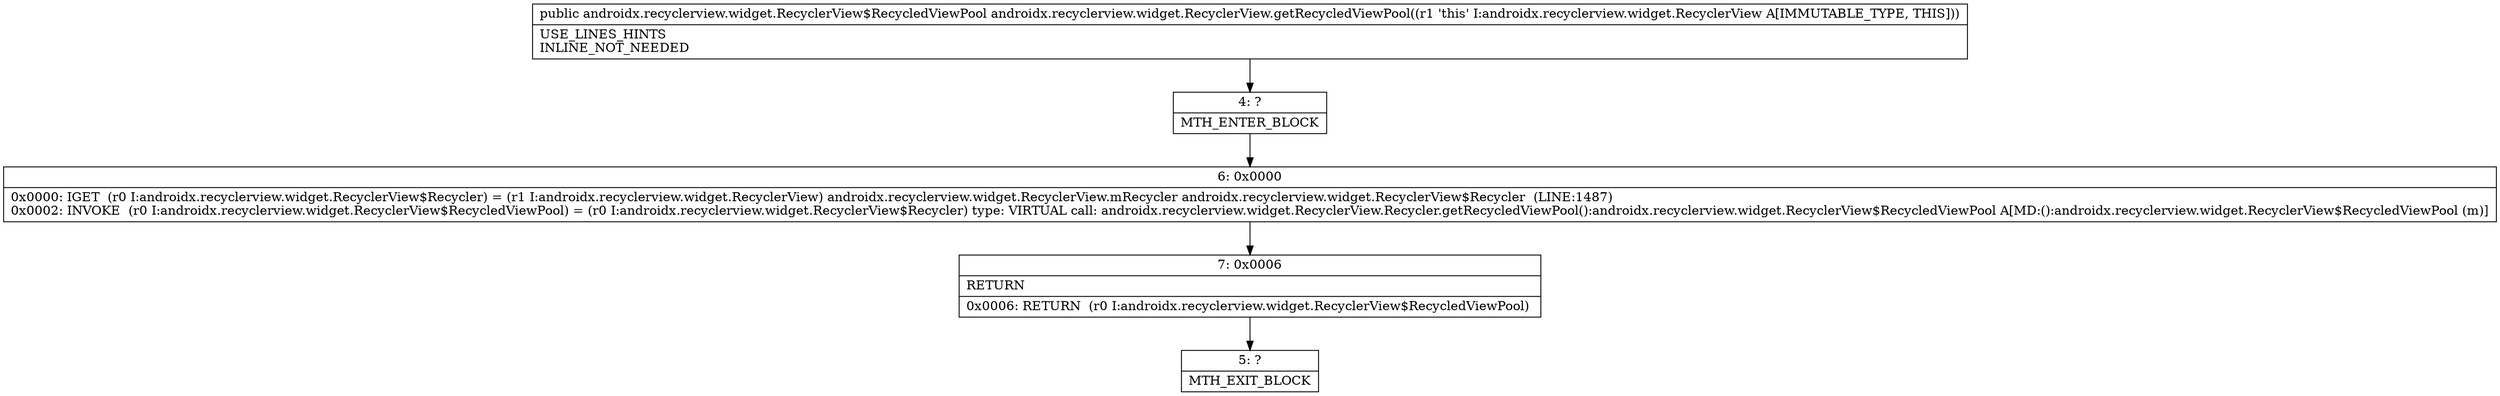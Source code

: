 digraph "CFG forandroidx.recyclerview.widget.RecyclerView.getRecycledViewPool()Landroidx\/recyclerview\/widget\/RecyclerView$RecycledViewPool;" {
Node_4 [shape=record,label="{4\:\ ?|MTH_ENTER_BLOCK\l}"];
Node_6 [shape=record,label="{6\:\ 0x0000|0x0000: IGET  (r0 I:androidx.recyclerview.widget.RecyclerView$Recycler) = (r1 I:androidx.recyclerview.widget.RecyclerView) androidx.recyclerview.widget.RecyclerView.mRecycler androidx.recyclerview.widget.RecyclerView$Recycler  (LINE:1487)\l0x0002: INVOKE  (r0 I:androidx.recyclerview.widget.RecyclerView$RecycledViewPool) = (r0 I:androidx.recyclerview.widget.RecyclerView$Recycler) type: VIRTUAL call: androidx.recyclerview.widget.RecyclerView.Recycler.getRecycledViewPool():androidx.recyclerview.widget.RecyclerView$RecycledViewPool A[MD:():androidx.recyclerview.widget.RecyclerView$RecycledViewPool (m)]\l}"];
Node_7 [shape=record,label="{7\:\ 0x0006|RETURN\l|0x0006: RETURN  (r0 I:androidx.recyclerview.widget.RecyclerView$RecycledViewPool) \l}"];
Node_5 [shape=record,label="{5\:\ ?|MTH_EXIT_BLOCK\l}"];
MethodNode[shape=record,label="{public androidx.recyclerview.widget.RecyclerView$RecycledViewPool androidx.recyclerview.widget.RecyclerView.getRecycledViewPool((r1 'this' I:androidx.recyclerview.widget.RecyclerView A[IMMUTABLE_TYPE, THIS]))  | USE_LINES_HINTS\lINLINE_NOT_NEEDED\l}"];
MethodNode -> Node_4;Node_4 -> Node_6;
Node_6 -> Node_7;
Node_7 -> Node_5;
}

